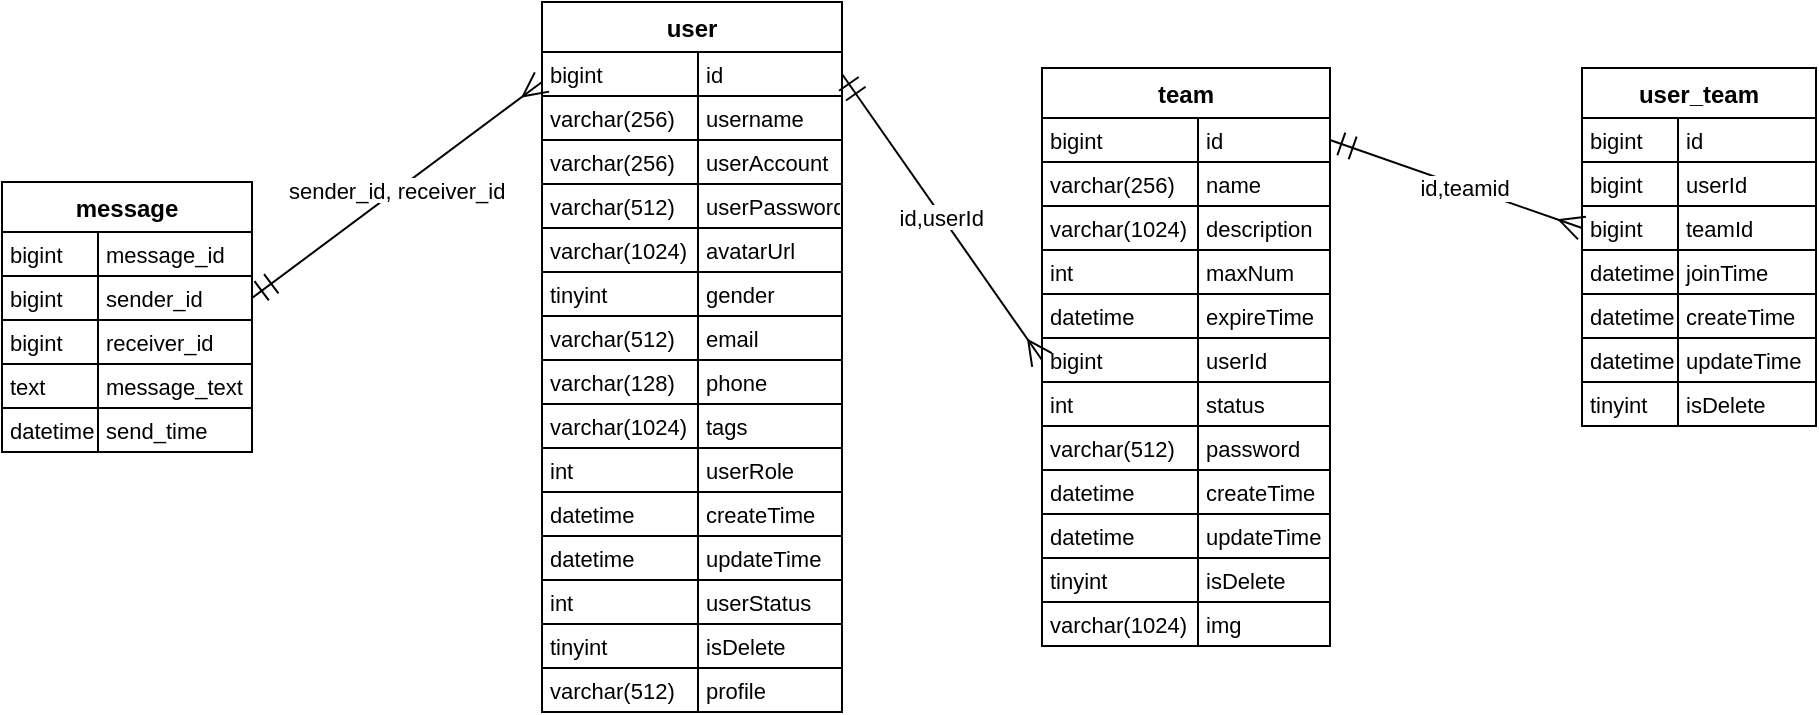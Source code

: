 <mxfile version="24.2.3" type="github">
  <diagram name="第 1 页" id="plTdu0nr00cwOfL37Zm0">
    <mxGraphModel dx="2539" dy="769" grid="0" gridSize="10" guides="1" tooltips="1" connect="1" arrows="1" fold="1" page="0" pageScale="1" pageWidth="827" pageHeight="1169" math="0" shadow="0">
      <root>
        <mxCell id="0" />
        <mxCell id="1" parent="0" />
        <mxCell id="kxkNf5n4wVDpSi1koq3--77" value="message" style="shape=table;startSize=25;container=1;collapsible=0;childLayout=tableLayout;fixedRows=1;rowLines=1;fontStyle=1;align=center;resizeLast=1;" parent="1" vertex="1">
          <mxGeometry x="-907" y="110" width="125" height="135" as="geometry" />
        </mxCell>
        <mxCell id="kxkNf5n4wVDpSi1koq3--78" style="shape=tableRow;horizontal=0;startSize=0;swimlaneHead=0;swimlaneBody=0;fillColor=none;collapsible=0;dropTarget=0;points=[[0,0.5],[1,0.5]];portConstraint=eastwest;top=0;left=0;right=0;bottom=0;" parent="kxkNf5n4wVDpSi1koq3--77" vertex="1">
          <mxGeometry y="25" width="125" height="22" as="geometry" />
        </mxCell>
        <mxCell id="kxkNf5n4wVDpSi1koq3--79" value="bigint" style="shape=partialRectangle;connectable=0;fillColor=none;top=0;left=0;bottom=0;right=0;align=left;spacingLeft=2;overflow=hidden;fontSize=11;" parent="kxkNf5n4wVDpSi1koq3--78" vertex="1">
          <mxGeometry width="48" height="22" as="geometry">
            <mxRectangle width="48" height="22" as="alternateBounds" />
          </mxGeometry>
        </mxCell>
        <mxCell id="kxkNf5n4wVDpSi1koq3--80" value="message_id" style="shape=partialRectangle;connectable=0;fillColor=none;top=0;left=0;bottom=0;right=0;align=left;spacingLeft=2;overflow=hidden;fontSize=11;" parent="kxkNf5n4wVDpSi1koq3--78" vertex="1">
          <mxGeometry x="48" width="77" height="22" as="geometry">
            <mxRectangle width="77" height="22" as="alternateBounds" />
          </mxGeometry>
        </mxCell>
        <mxCell id="kxkNf5n4wVDpSi1koq3--81" style="shape=tableRow;horizontal=0;startSize=0;swimlaneHead=0;swimlaneBody=0;fillColor=none;collapsible=0;dropTarget=0;points=[[0,0.5],[1,0.5]];portConstraint=eastwest;top=0;left=0;right=0;bottom=0;" parent="kxkNf5n4wVDpSi1koq3--77" vertex="1">
          <mxGeometry y="47" width="125" height="22" as="geometry" />
        </mxCell>
        <mxCell id="kxkNf5n4wVDpSi1koq3--82" value="bigint" style="shape=partialRectangle;connectable=0;fillColor=none;top=0;left=0;bottom=0;right=0;align=left;spacingLeft=2;overflow=hidden;fontSize=11;" parent="kxkNf5n4wVDpSi1koq3--81" vertex="1">
          <mxGeometry width="48" height="22" as="geometry">
            <mxRectangle width="48" height="22" as="alternateBounds" />
          </mxGeometry>
        </mxCell>
        <mxCell id="kxkNf5n4wVDpSi1koq3--83" value="sender_id" style="shape=partialRectangle;connectable=0;fillColor=none;top=0;left=0;bottom=0;right=0;align=left;spacingLeft=2;overflow=hidden;fontSize=11;" parent="kxkNf5n4wVDpSi1koq3--81" vertex="1">
          <mxGeometry x="48" width="77" height="22" as="geometry">
            <mxRectangle width="77" height="22" as="alternateBounds" />
          </mxGeometry>
        </mxCell>
        <mxCell id="kxkNf5n4wVDpSi1koq3--84" style="shape=tableRow;horizontal=0;startSize=0;swimlaneHead=0;swimlaneBody=0;fillColor=none;collapsible=0;dropTarget=0;points=[[0,0.5],[1,0.5]];portConstraint=eastwest;top=0;left=0;right=0;bottom=0;" parent="kxkNf5n4wVDpSi1koq3--77" vertex="1">
          <mxGeometry y="69" width="125" height="22" as="geometry" />
        </mxCell>
        <mxCell id="kxkNf5n4wVDpSi1koq3--85" value="bigint" style="shape=partialRectangle;connectable=0;fillColor=none;top=0;left=0;bottom=0;right=0;align=left;spacingLeft=2;overflow=hidden;fontSize=11;" parent="kxkNf5n4wVDpSi1koq3--84" vertex="1">
          <mxGeometry width="48" height="22" as="geometry">
            <mxRectangle width="48" height="22" as="alternateBounds" />
          </mxGeometry>
        </mxCell>
        <mxCell id="kxkNf5n4wVDpSi1koq3--86" value="receiver_id" style="shape=partialRectangle;connectable=0;fillColor=none;top=0;left=0;bottom=0;right=0;align=left;spacingLeft=2;overflow=hidden;fontSize=11;" parent="kxkNf5n4wVDpSi1koq3--84" vertex="1">
          <mxGeometry x="48" width="77" height="22" as="geometry">
            <mxRectangle width="77" height="22" as="alternateBounds" />
          </mxGeometry>
        </mxCell>
        <mxCell id="kxkNf5n4wVDpSi1koq3--87" style="shape=tableRow;horizontal=0;startSize=0;swimlaneHead=0;swimlaneBody=0;fillColor=none;collapsible=0;dropTarget=0;points=[[0,0.5],[1,0.5]];portConstraint=eastwest;top=0;left=0;right=0;bottom=0;" parent="kxkNf5n4wVDpSi1koq3--77" vertex="1">
          <mxGeometry y="91" width="125" height="22" as="geometry" />
        </mxCell>
        <mxCell id="kxkNf5n4wVDpSi1koq3--88" value="text" style="shape=partialRectangle;connectable=0;fillColor=none;top=0;left=0;bottom=0;right=0;align=left;spacingLeft=2;overflow=hidden;fontSize=11;" parent="kxkNf5n4wVDpSi1koq3--87" vertex="1">
          <mxGeometry width="48" height="22" as="geometry">
            <mxRectangle width="48" height="22" as="alternateBounds" />
          </mxGeometry>
        </mxCell>
        <mxCell id="kxkNf5n4wVDpSi1koq3--89" value="message_text" style="shape=partialRectangle;connectable=0;fillColor=none;top=0;left=0;bottom=0;right=0;align=left;spacingLeft=2;overflow=hidden;fontSize=11;" parent="kxkNf5n4wVDpSi1koq3--87" vertex="1">
          <mxGeometry x="48" width="77" height="22" as="geometry">
            <mxRectangle width="77" height="22" as="alternateBounds" />
          </mxGeometry>
        </mxCell>
        <mxCell id="kxkNf5n4wVDpSi1koq3--90" style="shape=tableRow;horizontal=0;startSize=0;swimlaneHead=0;swimlaneBody=0;fillColor=none;collapsible=0;dropTarget=0;points=[[0,0.5],[1,0.5]];portConstraint=eastwest;top=0;left=0;right=0;bottom=0;" parent="kxkNf5n4wVDpSi1koq3--77" vertex="1">
          <mxGeometry y="113" width="125" height="22" as="geometry" />
        </mxCell>
        <mxCell id="kxkNf5n4wVDpSi1koq3--91" value="datetime" style="shape=partialRectangle;connectable=0;fillColor=none;top=0;left=0;bottom=0;right=0;align=left;spacingLeft=2;overflow=hidden;fontSize=11;" parent="kxkNf5n4wVDpSi1koq3--90" vertex="1">
          <mxGeometry width="48" height="22" as="geometry">
            <mxRectangle width="48" height="22" as="alternateBounds" />
          </mxGeometry>
        </mxCell>
        <mxCell id="kxkNf5n4wVDpSi1koq3--92" value="send_time" style="shape=partialRectangle;connectable=0;fillColor=none;top=0;left=0;bottom=0;right=0;align=left;spacingLeft=2;overflow=hidden;fontSize=11;" parent="kxkNf5n4wVDpSi1koq3--90" vertex="1">
          <mxGeometry x="48" width="77" height="22" as="geometry">
            <mxRectangle width="77" height="22" as="alternateBounds" />
          </mxGeometry>
        </mxCell>
        <mxCell id="kxkNf5n4wVDpSi1koq3--93" value="user" style="shape=table;startSize=25;container=1;collapsible=0;childLayout=tableLayout;fixedRows=1;rowLines=1;fontStyle=1;align=center;resizeLast=1;" parent="1" vertex="1">
          <mxGeometry x="-637" y="20" width="150" height="355" as="geometry" />
        </mxCell>
        <mxCell id="kxkNf5n4wVDpSi1koq3--94" style="shape=tableRow;horizontal=0;startSize=0;swimlaneHead=0;swimlaneBody=0;fillColor=none;collapsible=0;dropTarget=0;points=[[0,0.5],[1,0.5]];portConstraint=eastwest;top=0;left=0;right=0;bottom=0;" parent="kxkNf5n4wVDpSi1koq3--93" vertex="1">
          <mxGeometry y="25" width="150" height="22" as="geometry" />
        </mxCell>
        <mxCell id="kxkNf5n4wVDpSi1koq3--95" value="bigint" style="shape=partialRectangle;connectable=0;fillColor=none;top=0;left=0;bottom=0;right=0;align=left;spacingLeft=2;overflow=hidden;fontSize=11;" parent="kxkNf5n4wVDpSi1koq3--94" vertex="1">
          <mxGeometry width="78" height="22" as="geometry">
            <mxRectangle width="78" height="22" as="alternateBounds" />
          </mxGeometry>
        </mxCell>
        <mxCell id="kxkNf5n4wVDpSi1koq3--96" value="id" style="shape=partialRectangle;connectable=0;fillColor=none;top=0;left=0;bottom=0;right=0;align=left;spacingLeft=2;overflow=hidden;fontSize=11;" parent="kxkNf5n4wVDpSi1koq3--94" vertex="1">
          <mxGeometry x="78" width="72" height="22" as="geometry">
            <mxRectangle width="72" height="22" as="alternateBounds" />
          </mxGeometry>
        </mxCell>
        <mxCell id="kxkNf5n4wVDpSi1koq3--97" style="shape=tableRow;horizontal=0;startSize=0;swimlaneHead=0;swimlaneBody=0;fillColor=none;collapsible=0;dropTarget=0;points=[[0,0.5],[1,0.5]];portConstraint=eastwest;top=0;left=0;right=0;bottom=0;" parent="kxkNf5n4wVDpSi1koq3--93" vertex="1">
          <mxGeometry y="47" width="150" height="22" as="geometry" />
        </mxCell>
        <mxCell id="kxkNf5n4wVDpSi1koq3--98" value="varchar(256)" style="shape=partialRectangle;connectable=0;fillColor=none;top=0;left=0;bottom=0;right=0;align=left;spacingLeft=2;overflow=hidden;fontSize=11;" parent="kxkNf5n4wVDpSi1koq3--97" vertex="1">
          <mxGeometry width="78" height="22" as="geometry">
            <mxRectangle width="78" height="22" as="alternateBounds" />
          </mxGeometry>
        </mxCell>
        <mxCell id="kxkNf5n4wVDpSi1koq3--99" value="username" style="shape=partialRectangle;connectable=0;fillColor=none;top=0;left=0;bottom=0;right=0;align=left;spacingLeft=2;overflow=hidden;fontSize=11;" parent="kxkNf5n4wVDpSi1koq3--97" vertex="1">
          <mxGeometry x="78" width="72" height="22" as="geometry">
            <mxRectangle width="72" height="22" as="alternateBounds" />
          </mxGeometry>
        </mxCell>
        <mxCell id="kxkNf5n4wVDpSi1koq3--100" style="shape=tableRow;horizontal=0;startSize=0;swimlaneHead=0;swimlaneBody=0;fillColor=none;collapsible=0;dropTarget=0;points=[[0,0.5],[1,0.5]];portConstraint=eastwest;top=0;left=0;right=0;bottom=0;" parent="kxkNf5n4wVDpSi1koq3--93" vertex="1">
          <mxGeometry y="69" width="150" height="22" as="geometry" />
        </mxCell>
        <mxCell id="kxkNf5n4wVDpSi1koq3--101" value="varchar(256)" style="shape=partialRectangle;connectable=0;fillColor=none;top=0;left=0;bottom=0;right=0;align=left;spacingLeft=2;overflow=hidden;fontSize=11;" parent="kxkNf5n4wVDpSi1koq3--100" vertex="1">
          <mxGeometry width="78" height="22" as="geometry">
            <mxRectangle width="78" height="22" as="alternateBounds" />
          </mxGeometry>
        </mxCell>
        <mxCell id="kxkNf5n4wVDpSi1koq3--102" value="userAccount" style="shape=partialRectangle;connectable=0;fillColor=none;top=0;left=0;bottom=0;right=0;align=left;spacingLeft=2;overflow=hidden;fontSize=11;" parent="kxkNf5n4wVDpSi1koq3--100" vertex="1">
          <mxGeometry x="78" width="72" height="22" as="geometry">
            <mxRectangle width="72" height="22" as="alternateBounds" />
          </mxGeometry>
        </mxCell>
        <mxCell id="kxkNf5n4wVDpSi1koq3--103" style="shape=tableRow;horizontal=0;startSize=0;swimlaneHead=0;swimlaneBody=0;fillColor=none;collapsible=0;dropTarget=0;points=[[0,0.5],[1,0.5]];portConstraint=eastwest;top=0;left=0;right=0;bottom=0;" parent="kxkNf5n4wVDpSi1koq3--93" vertex="1">
          <mxGeometry y="91" width="150" height="22" as="geometry" />
        </mxCell>
        <mxCell id="kxkNf5n4wVDpSi1koq3--104" value="varchar(512)" style="shape=partialRectangle;connectable=0;fillColor=none;top=0;left=0;bottom=0;right=0;align=left;spacingLeft=2;overflow=hidden;fontSize=11;" parent="kxkNf5n4wVDpSi1koq3--103" vertex="1">
          <mxGeometry width="78" height="22" as="geometry">
            <mxRectangle width="78" height="22" as="alternateBounds" />
          </mxGeometry>
        </mxCell>
        <mxCell id="kxkNf5n4wVDpSi1koq3--105" value="userPassword" style="shape=partialRectangle;connectable=0;fillColor=none;top=0;left=0;bottom=0;right=0;align=left;spacingLeft=2;overflow=hidden;fontSize=11;" parent="kxkNf5n4wVDpSi1koq3--103" vertex="1">
          <mxGeometry x="78" width="72" height="22" as="geometry">
            <mxRectangle width="72" height="22" as="alternateBounds" />
          </mxGeometry>
        </mxCell>
        <mxCell id="kxkNf5n4wVDpSi1koq3--106" style="shape=tableRow;horizontal=0;startSize=0;swimlaneHead=0;swimlaneBody=0;fillColor=none;collapsible=0;dropTarget=0;points=[[0,0.5],[1,0.5]];portConstraint=eastwest;top=0;left=0;right=0;bottom=0;" parent="kxkNf5n4wVDpSi1koq3--93" vertex="1">
          <mxGeometry y="113" width="150" height="22" as="geometry" />
        </mxCell>
        <mxCell id="kxkNf5n4wVDpSi1koq3--107" value="varchar(1024)" style="shape=partialRectangle;connectable=0;fillColor=none;top=0;left=0;bottom=0;right=0;align=left;spacingLeft=2;overflow=hidden;fontSize=11;" parent="kxkNf5n4wVDpSi1koq3--106" vertex="1">
          <mxGeometry width="78" height="22" as="geometry">
            <mxRectangle width="78" height="22" as="alternateBounds" />
          </mxGeometry>
        </mxCell>
        <mxCell id="kxkNf5n4wVDpSi1koq3--108" value="avatarUrl" style="shape=partialRectangle;connectable=0;fillColor=none;top=0;left=0;bottom=0;right=0;align=left;spacingLeft=2;overflow=hidden;fontSize=11;" parent="kxkNf5n4wVDpSi1koq3--106" vertex="1">
          <mxGeometry x="78" width="72" height="22" as="geometry">
            <mxRectangle width="72" height="22" as="alternateBounds" />
          </mxGeometry>
        </mxCell>
        <mxCell id="kxkNf5n4wVDpSi1koq3--109" style="shape=tableRow;horizontal=0;startSize=0;swimlaneHead=0;swimlaneBody=0;fillColor=none;collapsible=0;dropTarget=0;points=[[0,0.5],[1,0.5]];portConstraint=eastwest;top=0;left=0;right=0;bottom=0;" parent="kxkNf5n4wVDpSi1koq3--93" vertex="1">
          <mxGeometry y="135" width="150" height="22" as="geometry" />
        </mxCell>
        <mxCell id="kxkNf5n4wVDpSi1koq3--110" value="tinyint" style="shape=partialRectangle;connectable=0;fillColor=none;top=0;left=0;bottom=0;right=0;align=left;spacingLeft=2;overflow=hidden;fontSize=11;" parent="kxkNf5n4wVDpSi1koq3--109" vertex="1">
          <mxGeometry width="78" height="22" as="geometry">
            <mxRectangle width="78" height="22" as="alternateBounds" />
          </mxGeometry>
        </mxCell>
        <mxCell id="kxkNf5n4wVDpSi1koq3--111" value="gender" style="shape=partialRectangle;connectable=0;fillColor=none;top=0;left=0;bottom=0;right=0;align=left;spacingLeft=2;overflow=hidden;fontSize=11;" parent="kxkNf5n4wVDpSi1koq3--109" vertex="1">
          <mxGeometry x="78" width="72" height="22" as="geometry">
            <mxRectangle width="72" height="22" as="alternateBounds" />
          </mxGeometry>
        </mxCell>
        <mxCell id="kxkNf5n4wVDpSi1koq3--112" style="shape=tableRow;horizontal=0;startSize=0;swimlaneHead=0;swimlaneBody=0;fillColor=none;collapsible=0;dropTarget=0;points=[[0,0.5],[1,0.5]];portConstraint=eastwest;top=0;left=0;right=0;bottom=0;" parent="kxkNf5n4wVDpSi1koq3--93" vertex="1">
          <mxGeometry y="157" width="150" height="22" as="geometry" />
        </mxCell>
        <mxCell id="kxkNf5n4wVDpSi1koq3--113" value="varchar(512)" style="shape=partialRectangle;connectable=0;fillColor=none;top=0;left=0;bottom=0;right=0;align=left;spacingLeft=2;overflow=hidden;fontSize=11;" parent="kxkNf5n4wVDpSi1koq3--112" vertex="1">
          <mxGeometry width="78" height="22" as="geometry">
            <mxRectangle width="78" height="22" as="alternateBounds" />
          </mxGeometry>
        </mxCell>
        <mxCell id="kxkNf5n4wVDpSi1koq3--114" value="email" style="shape=partialRectangle;connectable=0;fillColor=none;top=0;left=0;bottom=0;right=0;align=left;spacingLeft=2;overflow=hidden;fontSize=11;" parent="kxkNf5n4wVDpSi1koq3--112" vertex="1">
          <mxGeometry x="78" width="72" height="22" as="geometry">
            <mxRectangle width="72" height="22" as="alternateBounds" />
          </mxGeometry>
        </mxCell>
        <mxCell id="kxkNf5n4wVDpSi1koq3--115" style="shape=tableRow;horizontal=0;startSize=0;swimlaneHead=0;swimlaneBody=0;fillColor=none;collapsible=0;dropTarget=0;points=[[0,0.5],[1,0.5]];portConstraint=eastwest;top=0;left=0;right=0;bottom=0;" parent="kxkNf5n4wVDpSi1koq3--93" vertex="1">
          <mxGeometry y="179" width="150" height="22" as="geometry" />
        </mxCell>
        <mxCell id="kxkNf5n4wVDpSi1koq3--116" value="varchar(128)" style="shape=partialRectangle;connectable=0;fillColor=none;top=0;left=0;bottom=0;right=0;align=left;spacingLeft=2;overflow=hidden;fontSize=11;" parent="kxkNf5n4wVDpSi1koq3--115" vertex="1">
          <mxGeometry width="78" height="22" as="geometry">
            <mxRectangle width="78" height="22" as="alternateBounds" />
          </mxGeometry>
        </mxCell>
        <mxCell id="kxkNf5n4wVDpSi1koq3--117" value="phone" style="shape=partialRectangle;connectable=0;fillColor=none;top=0;left=0;bottom=0;right=0;align=left;spacingLeft=2;overflow=hidden;fontSize=11;" parent="kxkNf5n4wVDpSi1koq3--115" vertex="1">
          <mxGeometry x="78" width="72" height="22" as="geometry">
            <mxRectangle width="72" height="22" as="alternateBounds" />
          </mxGeometry>
        </mxCell>
        <mxCell id="kxkNf5n4wVDpSi1koq3--118" style="shape=tableRow;horizontal=0;startSize=0;swimlaneHead=0;swimlaneBody=0;fillColor=none;collapsible=0;dropTarget=0;points=[[0,0.5],[1,0.5]];portConstraint=eastwest;top=0;left=0;right=0;bottom=0;" parent="kxkNf5n4wVDpSi1koq3--93" vertex="1">
          <mxGeometry y="201" width="150" height="22" as="geometry" />
        </mxCell>
        <mxCell id="kxkNf5n4wVDpSi1koq3--119" value="varchar(1024)" style="shape=partialRectangle;connectable=0;fillColor=none;top=0;left=0;bottom=0;right=0;align=left;spacingLeft=2;overflow=hidden;fontSize=11;" parent="kxkNf5n4wVDpSi1koq3--118" vertex="1">
          <mxGeometry width="78" height="22" as="geometry">
            <mxRectangle width="78" height="22" as="alternateBounds" />
          </mxGeometry>
        </mxCell>
        <mxCell id="kxkNf5n4wVDpSi1koq3--120" value="tags" style="shape=partialRectangle;connectable=0;fillColor=none;top=0;left=0;bottom=0;right=0;align=left;spacingLeft=2;overflow=hidden;fontSize=11;" parent="kxkNf5n4wVDpSi1koq3--118" vertex="1">
          <mxGeometry x="78" width="72" height="22" as="geometry">
            <mxRectangle width="72" height="22" as="alternateBounds" />
          </mxGeometry>
        </mxCell>
        <mxCell id="kxkNf5n4wVDpSi1koq3--121" style="shape=tableRow;horizontal=0;startSize=0;swimlaneHead=0;swimlaneBody=0;fillColor=none;collapsible=0;dropTarget=0;points=[[0,0.5],[1,0.5]];portConstraint=eastwest;top=0;left=0;right=0;bottom=0;" parent="kxkNf5n4wVDpSi1koq3--93" vertex="1">
          <mxGeometry y="223" width="150" height="22" as="geometry" />
        </mxCell>
        <mxCell id="kxkNf5n4wVDpSi1koq3--122" value="int" style="shape=partialRectangle;connectable=0;fillColor=none;top=0;left=0;bottom=0;right=0;align=left;spacingLeft=2;overflow=hidden;fontSize=11;" parent="kxkNf5n4wVDpSi1koq3--121" vertex="1">
          <mxGeometry width="78" height="22" as="geometry">
            <mxRectangle width="78" height="22" as="alternateBounds" />
          </mxGeometry>
        </mxCell>
        <mxCell id="kxkNf5n4wVDpSi1koq3--123" value="userRole" style="shape=partialRectangle;connectable=0;fillColor=none;top=0;left=0;bottom=0;right=0;align=left;spacingLeft=2;overflow=hidden;fontSize=11;" parent="kxkNf5n4wVDpSi1koq3--121" vertex="1">
          <mxGeometry x="78" width="72" height="22" as="geometry">
            <mxRectangle width="72" height="22" as="alternateBounds" />
          </mxGeometry>
        </mxCell>
        <mxCell id="kxkNf5n4wVDpSi1koq3--124" style="shape=tableRow;horizontal=0;startSize=0;swimlaneHead=0;swimlaneBody=0;fillColor=none;collapsible=0;dropTarget=0;points=[[0,0.5],[1,0.5]];portConstraint=eastwest;top=0;left=0;right=0;bottom=0;" parent="kxkNf5n4wVDpSi1koq3--93" vertex="1">
          <mxGeometry y="245" width="150" height="22" as="geometry" />
        </mxCell>
        <mxCell id="kxkNf5n4wVDpSi1koq3--125" value="datetime" style="shape=partialRectangle;connectable=0;fillColor=none;top=0;left=0;bottom=0;right=0;align=left;spacingLeft=2;overflow=hidden;fontSize=11;" parent="kxkNf5n4wVDpSi1koq3--124" vertex="1">
          <mxGeometry width="78" height="22" as="geometry">
            <mxRectangle width="78" height="22" as="alternateBounds" />
          </mxGeometry>
        </mxCell>
        <mxCell id="kxkNf5n4wVDpSi1koq3--126" value="createTime" style="shape=partialRectangle;connectable=0;fillColor=none;top=0;left=0;bottom=0;right=0;align=left;spacingLeft=2;overflow=hidden;fontSize=11;" parent="kxkNf5n4wVDpSi1koq3--124" vertex="1">
          <mxGeometry x="78" width="72" height="22" as="geometry">
            <mxRectangle width="72" height="22" as="alternateBounds" />
          </mxGeometry>
        </mxCell>
        <mxCell id="kxkNf5n4wVDpSi1koq3--127" style="shape=tableRow;horizontal=0;startSize=0;swimlaneHead=0;swimlaneBody=0;fillColor=none;collapsible=0;dropTarget=0;points=[[0,0.5],[1,0.5]];portConstraint=eastwest;top=0;left=0;right=0;bottom=0;" parent="kxkNf5n4wVDpSi1koq3--93" vertex="1">
          <mxGeometry y="267" width="150" height="22" as="geometry" />
        </mxCell>
        <mxCell id="kxkNf5n4wVDpSi1koq3--128" value="datetime" style="shape=partialRectangle;connectable=0;fillColor=none;top=0;left=0;bottom=0;right=0;align=left;spacingLeft=2;overflow=hidden;fontSize=11;" parent="kxkNf5n4wVDpSi1koq3--127" vertex="1">
          <mxGeometry width="78" height="22" as="geometry">
            <mxRectangle width="78" height="22" as="alternateBounds" />
          </mxGeometry>
        </mxCell>
        <mxCell id="kxkNf5n4wVDpSi1koq3--129" value="updateTime" style="shape=partialRectangle;connectable=0;fillColor=none;top=0;left=0;bottom=0;right=0;align=left;spacingLeft=2;overflow=hidden;fontSize=11;" parent="kxkNf5n4wVDpSi1koq3--127" vertex="1">
          <mxGeometry x="78" width="72" height="22" as="geometry">
            <mxRectangle width="72" height="22" as="alternateBounds" />
          </mxGeometry>
        </mxCell>
        <mxCell id="kxkNf5n4wVDpSi1koq3--130" style="shape=tableRow;horizontal=0;startSize=0;swimlaneHead=0;swimlaneBody=0;fillColor=none;collapsible=0;dropTarget=0;points=[[0,0.5],[1,0.5]];portConstraint=eastwest;top=0;left=0;right=0;bottom=0;" parent="kxkNf5n4wVDpSi1koq3--93" vertex="1">
          <mxGeometry y="289" width="150" height="22" as="geometry" />
        </mxCell>
        <mxCell id="kxkNf5n4wVDpSi1koq3--131" value="int" style="shape=partialRectangle;connectable=0;fillColor=none;top=0;left=0;bottom=0;right=0;align=left;spacingLeft=2;overflow=hidden;fontSize=11;" parent="kxkNf5n4wVDpSi1koq3--130" vertex="1">
          <mxGeometry width="78" height="22" as="geometry">
            <mxRectangle width="78" height="22" as="alternateBounds" />
          </mxGeometry>
        </mxCell>
        <mxCell id="kxkNf5n4wVDpSi1koq3--132" value="userStatus" style="shape=partialRectangle;connectable=0;fillColor=none;top=0;left=0;bottom=0;right=0;align=left;spacingLeft=2;overflow=hidden;fontSize=11;" parent="kxkNf5n4wVDpSi1koq3--130" vertex="1">
          <mxGeometry x="78" width="72" height="22" as="geometry">
            <mxRectangle width="72" height="22" as="alternateBounds" />
          </mxGeometry>
        </mxCell>
        <mxCell id="kxkNf5n4wVDpSi1koq3--133" style="shape=tableRow;horizontal=0;startSize=0;swimlaneHead=0;swimlaneBody=0;fillColor=none;collapsible=0;dropTarget=0;points=[[0,0.5],[1,0.5]];portConstraint=eastwest;top=0;left=0;right=0;bottom=0;" parent="kxkNf5n4wVDpSi1koq3--93" vertex="1">
          <mxGeometry y="311" width="150" height="22" as="geometry" />
        </mxCell>
        <mxCell id="kxkNf5n4wVDpSi1koq3--134" value="tinyint" style="shape=partialRectangle;connectable=0;fillColor=none;top=0;left=0;bottom=0;right=0;align=left;spacingLeft=2;overflow=hidden;fontSize=11;" parent="kxkNf5n4wVDpSi1koq3--133" vertex="1">
          <mxGeometry width="78" height="22" as="geometry">
            <mxRectangle width="78" height="22" as="alternateBounds" />
          </mxGeometry>
        </mxCell>
        <mxCell id="kxkNf5n4wVDpSi1koq3--135" value="isDelete" style="shape=partialRectangle;connectable=0;fillColor=none;top=0;left=0;bottom=0;right=0;align=left;spacingLeft=2;overflow=hidden;fontSize=11;" parent="kxkNf5n4wVDpSi1koq3--133" vertex="1">
          <mxGeometry x="78" width="72" height="22" as="geometry">
            <mxRectangle width="72" height="22" as="alternateBounds" />
          </mxGeometry>
        </mxCell>
        <mxCell id="kxkNf5n4wVDpSi1koq3--136" style="shape=tableRow;horizontal=0;startSize=0;swimlaneHead=0;swimlaneBody=0;fillColor=none;collapsible=0;dropTarget=0;points=[[0,0.5],[1,0.5]];portConstraint=eastwest;top=0;left=0;right=0;bottom=0;" parent="kxkNf5n4wVDpSi1koq3--93" vertex="1">
          <mxGeometry y="333" width="150" height="22" as="geometry" />
        </mxCell>
        <mxCell id="kxkNf5n4wVDpSi1koq3--137" value="varchar(512)" style="shape=partialRectangle;connectable=0;fillColor=none;top=0;left=0;bottom=0;right=0;align=left;spacingLeft=2;overflow=hidden;fontSize=11;" parent="kxkNf5n4wVDpSi1koq3--136" vertex="1">
          <mxGeometry width="78" height="22" as="geometry">
            <mxRectangle width="78" height="22" as="alternateBounds" />
          </mxGeometry>
        </mxCell>
        <mxCell id="kxkNf5n4wVDpSi1koq3--138" value="profile" style="shape=partialRectangle;connectable=0;fillColor=none;top=0;left=0;bottom=0;right=0;align=left;spacingLeft=2;overflow=hidden;fontSize=11;" parent="kxkNf5n4wVDpSi1koq3--136" vertex="1">
          <mxGeometry x="78" width="72" height="22" as="geometry">
            <mxRectangle width="72" height="22" as="alternateBounds" />
          </mxGeometry>
        </mxCell>
        <mxCell id="kxkNf5n4wVDpSi1koq3--139" value="team" style="shape=table;startSize=25;container=1;collapsible=0;childLayout=tableLayout;fixedRows=1;rowLines=1;fontStyle=1;align=center;resizeLast=1;" parent="1" vertex="1">
          <mxGeometry x="-387" y="53" width="144" height="289" as="geometry" />
        </mxCell>
        <mxCell id="kxkNf5n4wVDpSi1koq3--140" style="shape=tableRow;horizontal=0;startSize=0;swimlaneHead=0;swimlaneBody=0;fillColor=none;collapsible=0;dropTarget=0;points=[[0,0.5],[1,0.5]];portConstraint=eastwest;top=0;left=0;right=0;bottom=0;" parent="kxkNf5n4wVDpSi1koq3--139" vertex="1">
          <mxGeometry y="25" width="144" height="22" as="geometry" />
        </mxCell>
        <mxCell id="kxkNf5n4wVDpSi1koq3--141" value="bigint" style="shape=partialRectangle;connectable=0;fillColor=none;top=0;left=0;bottom=0;right=0;align=left;spacingLeft=2;overflow=hidden;fontSize=11;" parent="kxkNf5n4wVDpSi1koq3--140" vertex="1">
          <mxGeometry width="78" height="22" as="geometry">
            <mxRectangle width="78" height="22" as="alternateBounds" />
          </mxGeometry>
        </mxCell>
        <mxCell id="kxkNf5n4wVDpSi1koq3--142" value="id" style="shape=partialRectangle;connectable=0;fillColor=none;top=0;left=0;bottom=0;right=0;align=left;spacingLeft=2;overflow=hidden;fontSize=11;" parent="kxkNf5n4wVDpSi1koq3--140" vertex="1">
          <mxGeometry x="78" width="66" height="22" as="geometry">
            <mxRectangle width="66" height="22" as="alternateBounds" />
          </mxGeometry>
        </mxCell>
        <mxCell id="kxkNf5n4wVDpSi1koq3--143" style="shape=tableRow;horizontal=0;startSize=0;swimlaneHead=0;swimlaneBody=0;fillColor=none;collapsible=0;dropTarget=0;points=[[0,0.5],[1,0.5]];portConstraint=eastwest;top=0;left=0;right=0;bottom=0;" parent="kxkNf5n4wVDpSi1koq3--139" vertex="1">
          <mxGeometry y="47" width="144" height="22" as="geometry" />
        </mxCell>
        <mxCell id="kxkNf5n4wVDpSi1koq3--144" value="varchar(256)" style="shape=partialRectangle;connectable=0;fillColor=none;top=0;left=0;bottom=0;right=0;align=left;spacingLeft=2;overflow=hidden;fontSize=11;" parent="kxkNf5n4wVDpSi1koq3--143" vertex="1">
          <mxGeometry width="78" height="22" as="geometry">
            <mxRectangle width="78" height="22" as="alternateBounds" />
          </mxGeometry>
        </mxCell>
        <mxCell id="kxkNf5n4wVDpSi1koq3--145" value="name" style="shape=partialRectangle;connectable=0;fillColor=none;top=0;left=0;bottom=0;right=0;align=left;spacingLeft=2;overflow=hidden;fontSize=11;" parent="kxkNf5n4wVDpSi1koq3--143" vertex="1">
          <mxGeometry x="78" width="66" height="22" as="geometry">
            <mxRectangle width="66" height="22" as="alternateBounds" />
          </mxGeometry>
        </mxCell>
        <mxCell id="kxkNf5n4wVDpSi1koq3--146" style="shape=tableRow;horizontal=0;startSize=0;swimlaneHead=0;swimlaneBody=0;fillColor=none;collapsible=0;dropTarget=0;points=[[0,0.5],[1,0.5]];portConstraint=eastwest;top=0;left=0;right=0;bottom=0;" parent="kxkNf5n4wVDpSi1koq3--139" vertex="1">
          <mxGeometry y="69" width="144" height="22" as="geometry" />
        </mxCell>
        <mxCell id="kxkNf5n4wVDpSi1koq3--147" value="varchar(1024)" style="shape=partialRectangle;connectable=0;fillColor=none;top=0;left=0;bottom=0;right=0;align=left;spacingLeft=2;overflow=hidden;fontSize=11;" parent="kxkNf5n4wVDpSi1koq3--146" vertex="1">
          <mxGeometry width="78" height="22" as="geometry">
            <mxRectangle width="78" height="22" as="alternateBounds" />
          </mxGeometry>
        </mxCell>
        <mxCell id="kxkNf5n4wVDpSi1koq3--148" value="description" style="shape=partialRectangle;connectable=0;fillColor=none;top=0;left=0;bottom=0;right=0;align=left;spacingLeft=2;overflow=hidden;fontSize=11;" parent="kxkNf5n4wVDpSi1koq3--146" vertex="1">
          <mxGeometry x="78" width="66" height="22" as="geometry">
            <mxRectangle width="66" height="22" as="alternateBounds" />
          </mxGeometry>
        </mxCell>
        <mxCell id="kxkNf5n4wVDpSi1koq3--149" style="shape=tableRow;horizontal=0;startSize=0;swimlaneHead=0;swimlaneBody=0;fillColor=none;collapsible=0;dropTarget=0;points=[[0,0.5],[1,0.5]];portConstraint=eastwest;top=0;left=0;right=0;bottom=0;" parent="kxkNf5n4wVDpSi1koq3--139" vertex="1">
          <mxGeometry y="91" width="144" height="22" as="geometry" />
        </mxCell>
        <mxCell id="kxkNf5n4wVDpSi1koq3--150" value="int" style="shape=partialRectangle;connectable=0;fillColor=none;top=0;left=0;bottom=0;right=0;align=left;spacingLeft=2;overflow=hidden;fontSize=11;" parent="kxkNf5n4wVDpSi1koq3--149" vertex="1">
          <mxGeometry width="78" height="22" as="geometry">
            <mxRectangle width="78" height="22" as="alternateBounds" />
          </mxGeometry>
        </mxCell>
        <mxCell id="kxkNf5n4wVDpSi1koq3--151" value="maxNum" style="shape=partialRectangle;connectable=0;fillColor=none;top=0;left=0;bottom=0;right=0;align=left;spacingLeft=2;overflow=hidden;fontSize=11;" parent="kxkNf5n4wVDpSi1koq3--149" vertex="1">
          <mxGeometry x="78" width="66" height="22" as="geometry">
            <mxRectangle width="66" height="22" as="alternateBounds" />
          </mxGeometry>
        </mxCell>
        <mxCell id="kxkNf5n4wVDpSi1koq3--152" style="shape=tableRow;horizontal=0;startSize=0;swimlaneHead=0;swimlaneBody=0;fillColor=none;collapsible=0;dropTarget=0;points=[[0,0.5],[1,0.5]];portConstraint=eastwest;top=0;left=0;right=0;bottom=0;" parent="kxkNf5n4wVDpSi1koq3--139" vertex="1">
          <mxGeometry y="113" width="144" height="22" as="geometry" />
        </mxCell>
        <mxCell id="kxkNf5n4wVDpSi1koq3--153" value="datetime" style="shape=partialRectangle;connectable=0;fillColor=none;top=0;left=0;bottom=0;right=0;align=left;spacingLeft=2;overflow=hidden;fontSize=11;" parent="kxkNf5n4wVDpSi1koq3--152" vertex="1">
          <mxGeometry width="78" height="22" as="geometry">
            <mxRectangle width="78" height="22" as="alternateBounds" />
          </mxGeometry>
        </mxCell>
        <mxCell id="kxkNf5n4wVDpSi1koq3--154" value="expireTime" style="shape=partialRectangle;connectable=0;fillColor=none;top=0;left=0;bottom=0;right=0;align=left;spacingLeft=2;overflow=hidden;fontSize=11;" parent="kxkNf5n4wVDpSi1koq3--152" vertex="1">
          <mxGeometry x="78" width="66" height="22" as="geometry">
            <mxRectangle width="66" height="22" as="alternateBounds" />
          </mxGeometry>
        </mxCell>
        <mxCell id="kxkNf5n4wVDpSi1koq3--155" style="shape=tableRow;horizontal=0;startSize=0;swimlaneHead=0;swimlaneBody=0;fillColor=none;collapsible=0;dropTarget=0;points=[[0,0.5],[1,0.5]];portConstraint=eastwest;top=0;left=0;right=0;bottom=0;" parent="kxkNf5n4wVDpSi1koq3--139" vertex="1">
          <mxGeometry y="135" width="144" height="22" as="geometry" />
        </mxCell>
        <mxCell id="kxkNf5n4wVDpSi1koq3--156" value="bigint" style="shape=partialRectangle;connectable=0;fillColor=none;top=0;left=0;bottom=0;right=0;align=left;spacingLeft=2;overflow=hidden;fontSize=11;" parent="kxkNf5n4wVDpSi1koq3--155" vertex="1">
          <mxGeometry width="78" height="22" as="geometry">
            <mxRectangle width="78" height="22" as="alternateBounds" />
          </mxGeometry>
        </mxCell>
        <mxCell id="kxkNf5n4wVDpSi1koq3--157" value="userId" style="shape=partialRectangle;connectable=0;fillColor=none;top=0;left=0;bottom=0;right=0;align=left;spacingLeft=2;overflow=hidden;fontSize=11;" parent="kxkNf5n4wVDpSi1koq3--155" vertex="1">
          <mxGeometry x="78" width="66" height="22" as="geometry">
            <mxRectangle width="66" height="22" as="alternateBounds" />
          </mxGeometry>
        </mxCell>
        <mxCell id="kxkNf5n4wVDpSi1koq3--158" style="shape=tableRow;horizontal=0;startSize=0;swimlaneHead=0;swimlaneBody=0;fillColor=none;collapsible=0;dropTarget=0;points=[[0,0.5],[1,0.5]];portConstraint=eastwest;top=0;left=0;right=0;bottom=0;" parent="kxkNf5n4wVDpSi1koq3--139" vertex="1">
          <mxGeometry y="157" width="144" height="22" as="geometry" />
        </mxCell>
        <mxCell id="kxkNf5n4wVDpSi1koq3--159" value="int" style="shape=partialRectangle;connectable=0;fillColor=none;top=0;left=0;bottom=0;right=0;align=left;spacingLeft=2;overflow=hidden;fontSize=11;" parent="kxkNf5n4wVDpSi1koq3--158" vertex="1">
          <mxGeometry width="78" height="22" as="geometry">
            <mxRectangle width="78" height="22" as="alternateBounds" />
          </mxGeometry>
        </mxCell>
        <mxCell id="kxkNf5n4wVDpSi1koq3--160" value="status" style="shape=partialRectangle;connectable=0;fillColor=none;top=0;left=0;bottom=0;right=0;align=left;spacingLeft=2;overflow=hidden;fontSize=11;" parent="kxkNf5n4wVDpSi1koq3--158" vertex="1">
          <mxGeometry x="78" width="66" height="22" as="geometry">
            <mxRectangle width="66" height="22" as="alternateBounds" />
          </mxGeometry>
        </mxCell>
        <mxCell id="kxkNf5n4wVDpSi1koq3--161" style="shape=tableRow;horizontal=0;startSize=0;swimlaneHead=0;swimlaneBody=0;fillColor=none;collapsible=0;dropTarget=0;points=[[0,0.5],[1,0.5]];portConstraint=eastwest;top=0;left=0;right=0;bottom=0;" parent="kxkNf5n4wVDpSi1koq3--139" vertex="1">
          <mxGeometry y="179" width="144" height="22" as="geometry" />
        </mxCell>
        <mxCell id="kxkNf5n4wVDpSi1koq3--162" value="varchar(512)" style="shape=partialRectangle;connectable=0;fillColor=none;top=0;left=0;bottom=0;right=0;align=left;spacingLeft=2;overflow=hidden;fontSize=11;" parent="kxkNf5n4wVDpSi1koq3--161" vertex="1">
          <mxGeometry width="78" height="22" as="geometry">
            <mxRectangle width="78" height="22" as="alternateBounds" />
          </mxGeometry>
        </mxCell>
        <mxCell id="kxkNf5n4wVDpSi1koq3--163" value="password" style="shape=partialRectangle;connectable=0;fillColor=none;top=0;left=0;bottom=0;right=0;align=left;spacingLeft=2;overflow=hidden;fontSize=11;" parent="kxkNf5n4wVDpSi1koq3--161" vertex="1">
          <mxGeometry x="78" width="66" height="22" as="geometry">
            <mxRectangle width="66" height="22" as="alternateBounds" />
          </mxGeometry>
        </mxCell>
        <mxCell id="kxkNf5n4wVDpSi1koq3--164" style="shape=tableRow;horizontal=0;startSize=0;swimlaneHead=0;swimlaneBody=0;fillColor=none;collapsible=0;dropTarget=0;points=[[0,0.5],[1,0.5]];portConstraint=eastwest;top=0;left=0;right=0;bottom=0;" parent="kxkNf5n4wVDpSi1koq3--139" vertex="1">
          <mxGeometry y="201" width="144" height="22" as="geometry" />
        </mxCell>
        <mxCell id="kxkNf5n4wVDpSi1koq3--165" value="datetime" style="shape=partialRectangle;connectable=0;fillColor=none;top=0;left=0;bottom=0;right=0;align=left;spacingLeft=2;overflow=hidden;fontSize=11;" parent="kxkNf5n4wVDpSi1koq3--164" vertex="1">
          <mxGeometry width="78" height="22" as="geometry">
            <mxRectangle width="78" height="22" as="alternateBounds" />
          </mxGeometry>
        </mxCell>
        <mxCell id="kxkNf5n4wVDpSi1koq3--166" value="createTime" style="shape=partialRectangle;connectable=0;fillColor=none;top=0;left=0;bottom=0;right=0;align=left;spacingLeft=2;overflow=hidden;fontSize=11;" parent="kxkNf5n4wVDpSi1koq3--164" vertex="1">
          <mxGeometry x="78" width="66" height="22" as="geometry">
            <mxRectangle width="66" height="22" as="alternateBounds" />
          </mxGeometry>
        </mxCell>
        <mxCell id="kxkNf5n4wVDpSi1koq3--167" style="shape=tableRow;horizontal=0;startSize=0;swimlaneHead=0;swimlaneBody=0;fillColor=none;collapsible=0;dropTarget=0;points=[[0,0.5],[1,0.5]];portConstraint=eastwest;top=0;left=0;right=0;bottom=0;" parent="kxkNf5n4wVDpSi1koq3--139" vertex="1">
          <mxGeometry y="223" width="144" height="22" as="geometry" />
        </mxCell>
        <mxCell id="kxkNf5n4wVDpSi1koq3--168" value="datetime" style="shape=partialRectangle;connectable=0;fillColor=none;top=0;left=0;bottom=0;right=0;align=left;spacingLeft=2;overflow=hidden;fontSize=11;" parent="kxkNf5n4wVDpSi1koq3--167" vertex="1">
          <mxGeometry width="78" height="22" as="geometry">
            <mxRectangle width="78" height="22" as="alternateBounds" />
          </mxGeometry>
        </mxCell>
        <mxCell id="kxkNf5n4wVDpSi1koq3--169" value="updateTime" style="shape=partialRectangle;connectable=0;fillColor=none;top=0;left=0;bottom=0;right=0;align=left;spacingLeft=2;overflow=hidden;fontSize=11;" parent="kxkNf5n4wVDpSi1koq3--167" vertex="1">
          <mxGeometry x="78" width="66" height="22" as="geometry">
            <mxRectangle width="66" height="22" as="alternateBounds" />
          </mxGeometry>
        </mxCell>
        <mxCell id="kxkNf5n4wVDpSi1koq3--170" style="shape=tableRow;horizontal=0;startSize=0;swimlaneHead=0;swimlaneBody=0;fillColor=none;collapsible=0;dropTarget=0;points=[[0,0.5],[1,0.5]];portConstraint=eastwest;top=0;left=0;right=0;bottom=0;" parent="kxkNf5n4wVDpSi1koq3--139" vertex="1">
          <mxGeometry y="245" width="144" height="22" as="geometry" />
        </mxCell>
        <mxCell id="kxkNf5n4wVDpSi1koq3--171" value="tinyint" style="shape=partialRectangle;connectable=0;fillColor=none;top=0;left=0;bottom=0;right=0;align=left;spacingLeft=2;overflow=hidden;fontSize=11;" parent="kxkNf5n4wVDpSi1koq3--170" vertex="1">
          <mxGeometry width="78" height="22" as="geometry">
            <mxRectangle width="78" height="22" as="alternateBounds" />
          </mxGeometry>
        </mxCell>
        <mxCell id="kxkNf5n4wVDpSi1koq3--172" value="isDelete" style="shape=partialRectangle;connectable=0;fillColor=none;top=0;left=0;bottom=0;right=0;align=left;spacingLeft=2;overflow=hidden;fontSize=11;" parent="kxkNf5n4wVDpSi1koq3--170" vertex="1">
          <mxGeometry x="78" width="66" height="22" as="geometry">
            <mxRectangle width="66" height="22" as="alternateBounds" />
          </mxGeometry>
        </mxCell>
        <mxCell id="kxkNf5n4wVDpSi1koq3--173" style="shape=tableRow;horizontal=0;startSize=0;swimlaneHead=0;swimlaneBody=0;fillColor=none;collapsible=0;dropTarget=0;points=[[0,0.5],[1,0.5]];portConstraint=eastwest;top=0;left=0;right=0;bottom=0;" parent="kxkNf5n4wVDpSi1koq3--139" vertex="1">
          <mxGeometry y="267" width="144" height="22" as="geometry" />
        </mxCell>
        <mxCell id="kxkNf5n4wVDpSi1koq3--174" value="varchar(1024)" style="shape=partialRectangle;connectable=0;fillColor=none;top=0;left=0;bottom=0;right=0;align=left;spacingLeft=2;overflow=hidden;fontSize=11;" parent="kxkNf5n4wVDpSi1koq3--173" vertex="1">
          <mxGeometry width="78" height="22" as="geometry">
            <mxRectangle width="78" height="22" as="alternateBounds" />
          </mxGeometry>
        </mxCell>
        <mxCell id="kxkNf5n4wVDpSi1koq3--175" value="img" style="shape=partialRectangle;connectable=0;fillColor=none;top=0;left=0;bottom=0;right=0;align=left;spacingLeft=2;overflow=hidden;fontSize=11;" parent="kxkNf5n4wVDpSi1koq3--173" vertex="1">
          <mxGeometry x="78" width="66" height="22" as="geometry">
            <mxRectangle width="66" height="22" as="alternateBounds" />
          </mxGeometry>
        </mxCell>
        <mxCell id="kxkNf5n4wVDpSi1koq3--176" value="user_team" style="shape=table;startSize=25;container=1;collapsible=0;childLayout=tableLayout;fixedRows=1;rowLines=1;fontStyle=1;align=center;resizeLast=1;" parent="1" vertex="1">
          <mxGeometry x="-117" y="53" width="117" height="179" as="geometry" />
        </mxCell>
        <mxCell id="kxkNf5n4wVDpSi1koq3--177" style="shape=tableRow;horizontal=0;startSize=0;swimlaneHead=0;swimlaneBody=0;fillColor=none;collapsible=0;dropTarget=0;points=[[0,0.5],[1,0.5]];portConstraint=eastwest;top=0;left=0;right=0;bottom=0;" parent="kxkNf5n4wVDpSi1koq3--176" vertex="1">
          <mxGeometry y="25" width="117" height="22" as="geometry" />
        </mxCell>
        <mxCell id="kxkNf5n4wVDpSi1koq3--178" value="bigint" style="shape=partialRectangle;connectable=0;fillColor=none;top=0;left=0;bottom=0;right=0;align=left;spacingLeft=2;overflow=hidden;fontSize=11;" parent="kxkNf5n4wVDpSi1koq3--177" vertex="1">
          <mxGeometry width="48" height="22" as="geometry">
            <mxRectangle width="48" height="22" as="alternateBounds" />
          </mxGeometry>
        </mxCell>
        <mxCell id="kxkNf5n4wVDpSi1koq3--179" value="id" style="shape=partialRectangle;connectable=0;fillColor=none;top=0;left=0;bottom=0;right=0;align=left;spacingLeft=2;overflow=hidden;fontSize=11;" parent="kxkNf5n4wVDpSi1koq3--177" vertex="1">
          <mxGeometry x="48" width="69" height="22" as="geometry">
            <mxRectangle width="69" height="22" as="alternateBounds" />
          </mxGeometry>
        </mxCell>
        <mxCell id="kxkNf5n4wVDpSi1koq3--180" style="shape=tableRow;horizontal=0;startSize=0;swimlaneHead=0;swimlaneBody=0;fillColor=none;collapsible=0;dropTarget=0;points=[[0,0.5],[1,0.5]];portConstraint=eastwest;top=0;left=0;right=0;bottom=0;" parent="kxkNf5n4wVDpSi1koq3--176" vertex="1">
          <mxGeometry y="47" width="117" height="22" as="geometry" />
        </mxCell>
        <mxCell id="kxkNf5n4wVDpSi1koq3--181" value="bigint" style="shape=partialRectangle;connectable=0;fillColor=none;top=0;left=0;bottom=0;right=0;align=left;spacingLeft=2;overflow=hidden;fontSize=11;" parent="kxkNf5n4wVDpSi1koq3--180" vertex="1">
          <mxGeometry width="48" height="22" as="geometry">
            <mxRectangle width="48" height="22" as="alternateBounds" />
          </mxGeometry>
        </mxCell>
        <mxCell id="kxkNf5n4wVDpSi1koq3--182" value="userId" style="shape=partialRectangle;connectable=0;fillColor=none;top=0;left=0;bottom=0;right=0;align=left;spacingLeft=2;overflow=hidden;fontSize=11;" parent="kxkNf5n4wVDpSi1koq3--180" vertex="1">
          <mxGeometry x="48" width="69" height="22" as="geometry">
            <mxRectangle width="69" height="22" as="alternateBounds" />
          </mxGeometry>
        </mxCell>
        <mxCell id="kxkNf5n4wVDpSi1koq3--183" style="shape=tableRow;horizontal=0;startSize=0;swimlaneHead=0;swimlaneBody=0;fillColor=none;collapsible=0;dropTarget=0;points=[[0,0.5],[1,0.5]];portConstraint=eastwest;top=0;left=0;right=0;bottom=0;" parent="kxkNf5n4wVDpSi1koq3--176" vertex="1">
          <mxGeometry y="69" width="117" height="22" as="geometry" />
        </mxCell>
        <mxCell id="kxkNf5n4wVDpSi1koq3--184" value="bigint" style="shape=partialRectangle;connectable=0;fillColor=none;top=0;left=0;bottom=0;right=0;align=left;spacingLeft=2;overflow=hidden;fontSize=11;" parent="kxkNf5n4wVDpSi1koq3--183" vertex="1">
          <mxGeometry width="48" height="22" as="geometry">
            <mxRectangle width="48" height="22" as="alternateBounds" />
          </mxGeometry>
        </mxCell>
        <mxCell id="kxkNf5n4wVDpSi1koq3--185" value="teamId" style="shape=partialRectangle;connectable=0;fillColor=none;top=0;left=0;bottom=0;right=0;align=left;spacingLeft=2;overflow=hidden;fontSize=11;" parent="kxkNf5n4wVDpSi1koq3--183" vertex="1">
          <mxGeometry x="48" width="69" height="22" as="geometry">
            <mxRectangle width="69" height="22" as="alternateBounds" />
          </mxGeometry>
        </mxCell>
        <mxCell id="kxkNf5n4wVDpSi1koq3--186" style="shape=tableRow;horizontal=0;startSize=0;swimlaneHead=0;swimlaneBody=0;fillColor=none;collapsible=0;dropTarget=0;points=[[0,0.5],[1,0.5]];portConstraint=eastwest;top=0;left=0;right=0;bottom=0;" parent="kxkNf5n4wVDpSi1koq3--176" vertex="1">
          <mxGeometry y="91" width="117" height="22" as="geometry" />
        </mxCell>
        <mxCell id="kxkNf5n4wVDpSi1koq3--187" value="datetime" style="shape=partialRectangle;connectable=0;fillColor=none;top=0;left=0;bottom=0;right=0;align=left;spacingLeft=2;overflow=hidden;fontSize=11;" parent="kxkNf5n4wVDpSi1koq3--186" vertex="1">
          <mxGeometry width="48" height="22" as="geometry">
            <mxRectangle width="48" height="22" as="alternateBounds" />
          </mxGeometry>
        </mxCell>
        <mxCell id="kxkNf5n4wVDpSi1koq3--188" value="joinTime" style="shape=partialRectangle;connectable=0;fillColor=none;top=0;left=0;bottom=0;right=0;align=left;spacingLeft=2;overflow=hidden;fontSize=11;" parent="kxkNf5n4wVDpSi1koq3--186" vertex="1">
          <mxGeometry x="48" width="69" height="22" as="geometry">
            <mxRectangle width="69" height="22" as="alternateBounds" />
          </mxGeometry>
        </mxCell>
        <mxCell id="kxkNf5n4wVDpSi1koq3--189" style="shape=tableRow;horizontal=0;startSize=0;swimlaneHead=0;swimlaneBody=0;fillColor=none;collapsible=0;dropTarget=0;points=[[0,0.5],[1,0.5]];portConstraint=eastwest;top=0;left=0;right=0;bottom=0;" parent="kxkNf5n4wVDpSi1koq3--176" vertex="1">
          <mxGeometry y="113" width="117" height="22" as="geometry" />
        </mxCell>
        <mxCell id="kxkNf5n4wVDpSi1koq3--190" value="datetime" style="shape=partialRectangle;connectable=0;fillColor=none;top=0;left=0;bottom=0;right=0;align=left;spacingLeft=2;overflow=hidden;fontSize=11;" parent="kxkNf5n4wVDpSi1koq3--189" vertex="1">
          <mxGeometry width="48" height="22" as="geometry">
            <mxRectangle width="48" height="22" as="alternateBounds" />
          </mxGeometry>
        </mxCell>
        <mxCell id="kxkNf5n4wVDpSi1koq3--191" value="createTime" style="shape=partialRectangle;connectable=0;fillColor=none;top=0;left=0;bottom=0;right=0;align=left;spacingLeft=2;overflow=hidden;fontSize=11;" parent="kxkNf5n4wVDpSi1koq3--189" vertex="1">
          <mxGeometry x="48" width="69" height="22" as="geometry">
            <mxRectangle width="69" height="22" as="alternateBounds" />
          </mxGeometry>
        </mxCell>
        <mxCell id="kxkNf5n4wVDpSi1koq3--192" style="shape=tableRow;horizontal=0;startSize=0;swimlaneHead=0;swimlaneBody=0;fillColor=none;collapsible=0;dropTarget=0;points=[[0,0.5],[1,0.5]];portConstraint=eastwest;top=0;left=0;right=0;bottom=0;" parent="kxkNf5n4wVDpSi1koq3--176" vertex="1">
          <mxGeometry y="135" width="117" height="22" as="geometry" />
        </mxCell>
        <mxCell id="kxkNf5n4wVDpSi1koq3--193" value="datetime" style="shape=partialRectangle;connectable=0;fillColor=none;top=0;left=0;bottom=0;right=0;align=left;spacingLeft=2;overflow=hidden;fontSize=11;" parent="kxkNf5n4wVDpSi1koq3--192" vertex="1">
          <mxGeometry width="48" height="22" as="geometry">
            <mxRectangle width="48" height="22" as="alternateBounds" />
          </mxGeometry>
        </mxCell>
        <mxCell id="kxkNf5n4wVDpSi1koq3--194" value="updateTime" style="shape=partialRectangle;connectable=0;fillColor=none;top=0;left=0;bottom=0;right=0;align=left;spacingLeft=2;overflow=hidden;fontSize=11;" parent="kxkNf5n4wVDpSi1koq3--192" vertex="1">
          <mxGeometry x="48" width="69" height="22" as="geometry">
            <mxRectangle width="69" height="22" as="alternateBounds" />
          </mxGeometry>
        </mxCell>
        <mxCell id="kxkNf5n4wVDpSi1koq3--195" style="shape=tableRow;horizontal=0;startSize=0;swimlaneHead=0;swimlaneBody=0;fillColor=none;collapsible=0;dropTarget=0;points=[[0,0.5],[1,0.5]];portConstraint=eastwest;top=0;left=0;right=0;bottom=0;" parent="kxkNf5n4wVDpSi1koq3--176" vertex="1">
          <mxGeometry y="157" width="117" height="22" as="geometry" />
        </mxCell>
        <mxCell id="kxkNf5n4wVDpSi1koq3--196" value="tinyint" style="shape=partialRectangle;connectable=0;fillColor=none;top=0;left=0;bottom=0;right=0;align=left;spacingLeft=2;overflow=hidden;fontSize=11;" parent="kxkNf5n4wVDpSi1koq3--195" vertex="1">
          <mxGeometry width="48" height="22" as="geometry">
            <mxRectangle width="48" height="22" as="alternateBounds" />
          </mxGeometry>
        </mxCell>
        <mxCell id="kxkNf5n4wVDpSi1koq3--197" value="isDelete" style="shape=partialRectangle;connectable=0;fillColor=none;top=0;left=0;bottom=0;right=0;align=left;spacingLeft=2;overflow=hidden;fontSize=11;" parent="kxkNf5n4wVDpSi1koq3--195" vertex="1">
          <mxGeometry x="48" width="69" height="22" as="geometry">
            <mxRectangle width="69" height="22" as="alternateBounds" />
          </mxGeometry>
        </mxCell>
        <mxCell id="kxkNf5n4wVDpSi1koq3--198" value="sender_id, receiver_id" style="curved=1;startArrow=ERmandOne;startSize=10;;endArrow=ERmany;endSize=10;;exitX=1;exitY=0.5;rounded=0;exitDx=0;exitDy=0;" parent="1" source="kxkNf5n4wVDpSi1koq3--81" edge="1">
          <mxGeometry relative="1" as="geometry">
            <Array as="points" />
            <mxPoint x="-637" y="60" as="targetPoint" />
          </mxGeometry>
        </mxCell>
        <mxCell id="kxkNf5n4wVDpSi1koq3--199" value="id,userId" style="curved=1;startArrow=ERmandOne;startSize=10;;endArrow=ERmany;endSize=10;;entryX=0;entryY=0.5;rounded=0;exitX=1;exitY=0.5;exitDx=0;exitDy=0;entryDx=0;entryDy=0;" parent="1" source="kxkNf5n4wVDpSi1koq3--94" target="kxkNf5n4wVDpSi1koq3--155" edge="1">
          <mxGeometry x="-0.005" relative="1" as="geometry">
            <Array as="points" />
            <mxPoint x="-477" y="66" as="sourcePoint" />
            <mxPoint x="-427.005" y="56" as="targetPoint" />
            <mxPoint as="offset" />
          </mxGeometry>
        </mxCell>
        <mxCell id="kxkNf5n4wVDpSi1koq3--200" value="" style="curved=1;startArrow=ERmandOne;startSize=10;;endArrow=ERmany;endSize=10;;exitX=1;exitY=0.5;rounded=0;exitDx=0;exitDy=0;entryX=0;entryY=0.5;entryDx=0;entryDy=0;" parent="1" source="kxkNf5n4wVDpSi1koq3--140" target="kxkNf5n4wVDpSi1koq3--183" edge="1">
          <mxGeometry x="-0.057" y="-1" relative="1" as="geometry">
            <Array as="points" />
            <mxPoint x="-286.04" y="37.051" as="sourcePoint" />
            <mxPoint x="-109.998" y="30.919" as="targetPoint" />
            <mxPoint as="offset" />
          </mxGeometry>
        </mxCell>
        <mxCell id="JwvwgjORifYFiXASCUi9-3" value="id,teamid" style="edgeLabel;html=1;align=center;verticalAlign=middle;resizable=0;points=[];" vertex="1" connectable="0" parent="kxkNf5n4wVDpSi1koq3--200">
          <mxGeometry x="0.061" relative="1" as="geometry">
            <mxPoint as="offset" />
          </mxGeometry>
        </mxCell>
      </root>
    </mxGraphModel>
  </diagram>
</mxfile>
